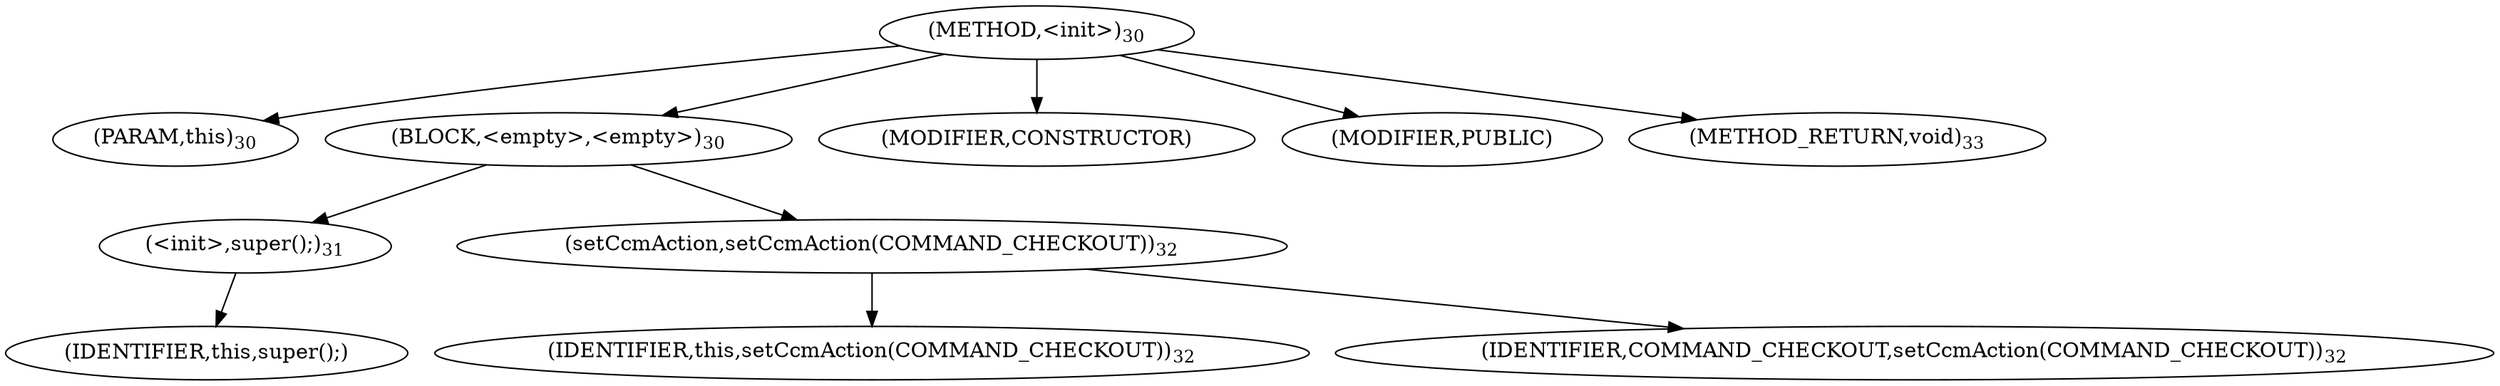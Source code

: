 digraph "&lt;init&gt;" {  
"8" [label = <(METHOD,&lt;init&gt;)<SUB>30</SUB>> ]
"4" [label = <(PARAM,this)<SUB>30</SUB>> ]
"9" [label = <(BLOCK,&lt;empty&gt;,&lt;empty&gt;)<SUB>30</SUB>> ]
"10" [label = <(&lt;init&gt;,super();)<SUB>31</SUB>> ]
"3" [label = <(IDENTIFIER,this,super();)> ]
"11" [label = <(setCcmAction,setCcmAction(COMMAND_CHECKOUT))<SUB>32</SUB>> ]
"5" [label = <(IDENTIFIER,this,setCcmAction(COMMAND_CHECKOUT))<SUB>32</SUB>> ]
"12" [label = <(IDENTIFIER,COMMAND_CHECKOUT,setCcmAction(COMMAND_CHECKOUT))<SUB>32</SUB>> ]
"13" [label = <(MODIFIER,CONSTRUCTOR)> ]
"14" [label = <(MODIFIER,PUBLIC)> ]
"15" [label = <(METHOD_RETURN,void)<SUB>33</SUB>> ]
  "8" -> "4" 
  "8" -> "9" 
  "8" -> "13" 
  "8" -> "14" 
  "8" -> "15" 
  "9" -> "10" 
  "9" -> "11" 
  "10" -> "3" 
  "11" -> "5" 
  "11" -> "12" 
}
